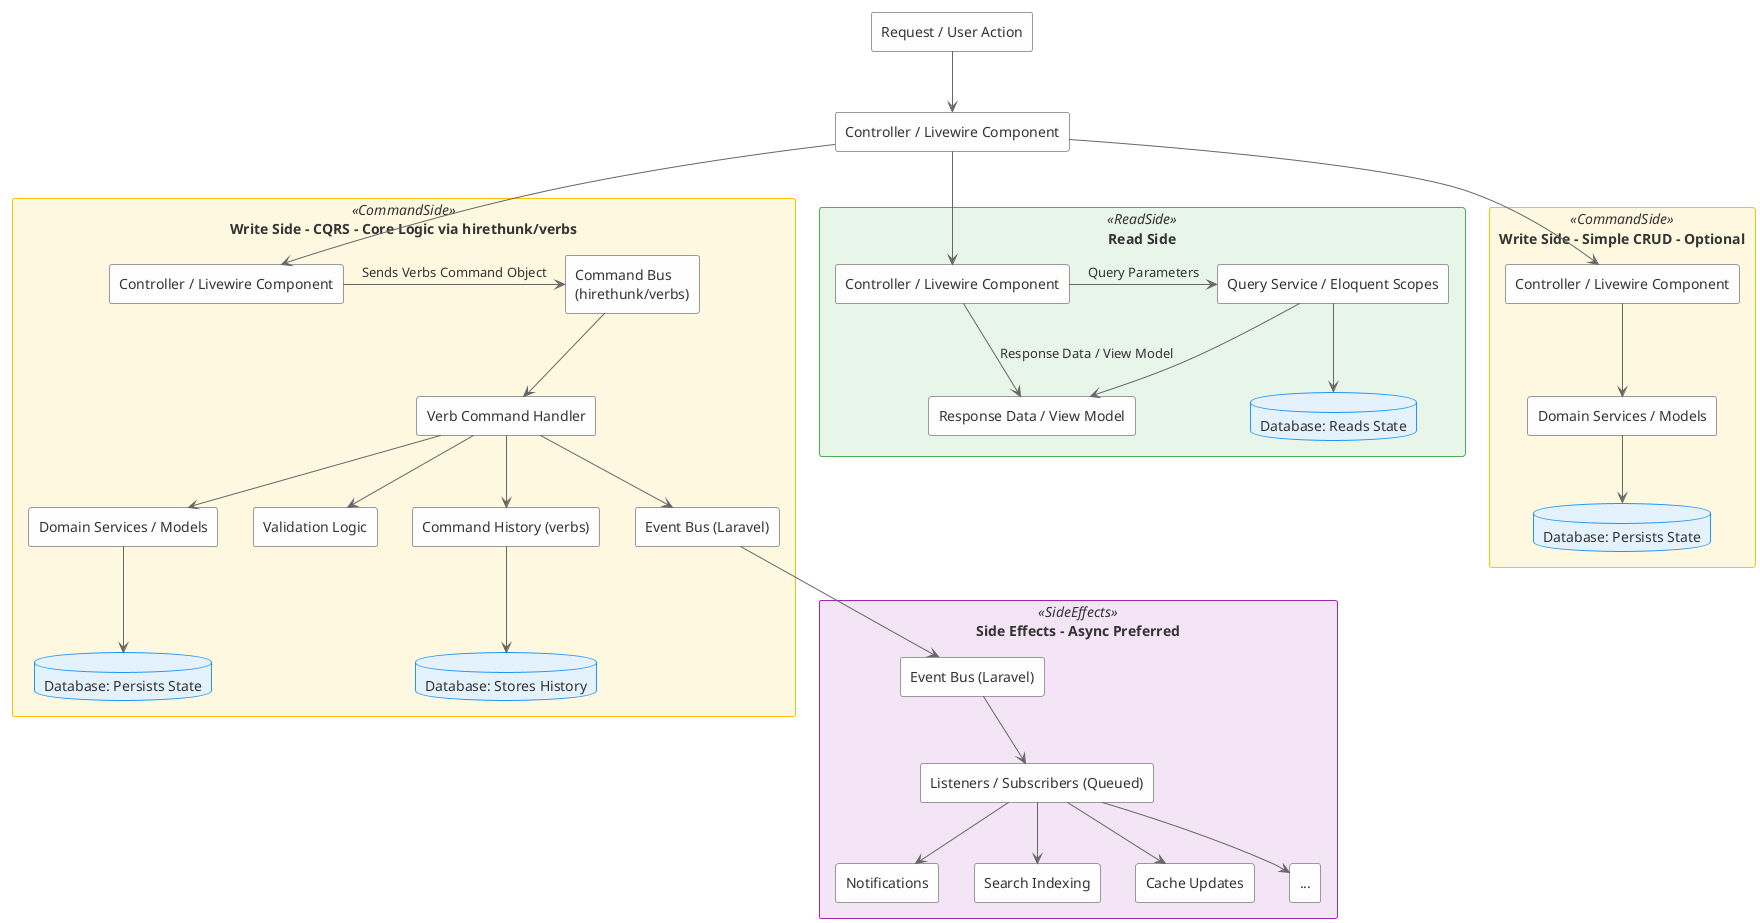 @startuml CQRS Flow (Light Mode)

' Light mode theme
!theme plain
skinparam backgroundColor white
skinparam ArrowColor #666666
skinparam shadowing false
skinparam DefaultFontColor #333333
skinparam DefaultBackgroundColor #FEFEFE
skinparam DefaultBorderColor #999999

' Define styles for different components
skinparam rectangle {
    BackgroundColor #FEFEFE
    BorderColor #999999
}

skinparam database {
    BackgroundColor #E3F2FD
    BorderColor #2196F3
}

skinparam rectangle<<CommandSide>> {
    BackgroundColor #FFF8E1
    BorderColor #FFC107
}

skinparam rectangle<<ReadSide>> {
    BackgroundColor #E8F5E9
    BorderColor #4CAF50
}

skinparam rectangle<<SideEffects>> {
    BackgroundColor #F3E5F5
    BorderColor #9C27B0
}

' Main flow
rectangle "Request / User Action" as A
rectangle "Controller / Livewire Component" as B

' Write Side - CQRS
rectangle "Write Side - CQRS - Core Logic via hirethunk/verbs" <<CommandSide>> {
    rectangle "Controller / Livewire Component" as B_CMD
    rectangle "Command Bus\n(hirethunk/verbs)" as C
    rectangle "Verb Command Handler" as D
    rectangle "Domain Services / Models" as E
    rectangle "Validation Logic" as F
    database "Database: Persists State" as G
    rectangle "Command History (verbs)" as H
    database "Database: Stores History" as G_HIST
    rectangle "Event Bus (Laravel)" as I
}

' Write Side - Simple CRUD
rectangle "Write Side - Simple CRUD - Optional" <<CommandSide>> {
    rectangle "Controller / Livewire Component" as B_SCRUD
    rectangle "Domain Services / Models" as E_SCRUD
    database "Database: Persists State" as G_SCRUD
}

' Read Side
rectangle "Read Side" <<ReadSide>> {
    rectangle "Controller / Livewire Component" as B_QUERY
    rectangle "Query Service / Eloquent Scopes" as J
    database "Database: Reads State" as G_READ
    rectangle "Response Data / View Model" as K
}

' Side Effects
rectangle "Side Effects - Async Preferred" <<SideEffects>> {
    rectangle "Event Bus (Laravel)" as I_SE
    rectangle "Listeners / Subscribers (Queued)" as L
    rectangle "Notifications" as M
    rectangle "Search Indexing" as N
    rectangle "Cache Updates" as O
    rectangle "..." as P
}

' Connections
A -down-> B

B -down-> B_CMD
B -down-> B_SCRUD
B -down-> B_QUERY

B_CMD -right-> C : "Sends Verbs Command Object"
C -down-> D
D -down-> E
D -down-> F
E -down-> G
D -down-> H
H -down-> G_HIST
D -down-> I

B_SCRUD -down-> E_SCRUD
E_SCRUD -down-> G_SCRUD

B_QUERY -right-> J : "Query Parameters"
J -down-> G_READ
J -right-> K
B_QUERY -down-> K : "Response Data / View Model"

I -down-> I_SE
I_SE -down-> L
L -down-> M
L -down-> N
L -down-> O
L -down-> P

@enduml
